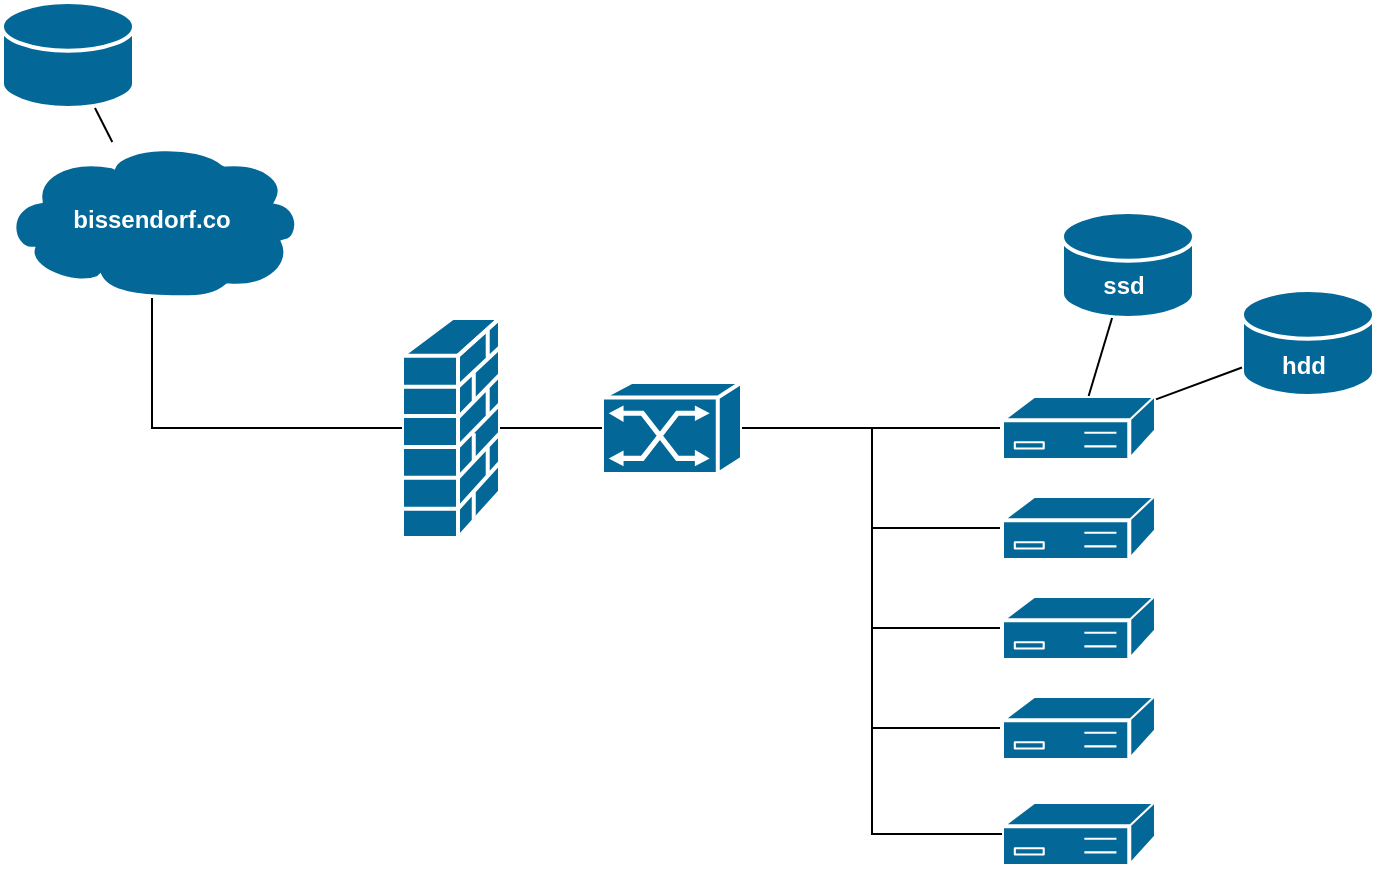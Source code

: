 <mxfile>
    <diagram id="a6L_MpejaBsTp51QHeGa" name="Current">
        <mxGraphModel dx="712" dy="1663" grid="1" gridSize="10" guides="1" tooltips="1" connect="1" arrows="1" fold="1" page="1" pageScale="1" pageWidth="850" pageHeight="1100" math="0" shadow="0">
            <root>
                <mxCell id="0"/>
                <mxCell id="1" parent="0"/>
                <mxCell id="3" value="" style="shape=mxgraph.cisco.switches.atm_switch;sketch=0;html=1;pointerEvents=1;dashed=0;fillColor=#036897;strokeColor=#ffffff;strokeWidth=2;verticalLabelPosition=bottom;verticalAlign=top;align=center;outlineConnect=0;" parent="1" vertex="1">
                    <mxGeometry x="400" y="190" width="70" height="46" as="geometry"/>
                </mxCell>
                <mxCell id="18" value="" style="edgeStyle=elbowEdgeStyle;orthogonalLoop=1;jettySize=auto;html=1;endArrow=none;endFill=0;rounded=0;" parent="1" source="3" target="27" edge="1">
                    <mxGeometry width="80" relative="1" as="geometry">
                        <mxPoint x="650" y="287" as="sourcePoint"/>
                        <mxPoint x="590" y="429.618" as="targetPoint"/>
                    </mxGeometry>
                </mxCell>
                <mxCell id="19" value="" style="edgeStyle=elbowEdgeStyle;orthogonalLoop=1;jettySize=auto;html=1;endArrow=none;endFill=0;rounded=0;" parent="1" source="3" target="26" edge="1">
                    <mxGeometry width="80" relative="1" as="geometry">
                        <mxPoint x="760" y="297" as="sourcePoint"/>
                        <mxPoint x="590" y="367.277" as="targetPoint"/>
                    </mxGeometry>
                </mxCell>
                <mxCell id="23" value="" style="edgeStyle=elbowEdgeStyle;orthogonalLoop=1;jettySize=auto;html=1;endArrow=none;endFill=0;rounded=0;" parent="1" source="3" target="22" edge="1">
                    <mxGeometry width="80" relative="1" as="geometry">
                        <mxPoint x="450" y="268.957" as="sourcePoint"/>
                        <mxPoint x="590" y="224.784" as="targetPoint"/>
                    </mxGeometry>
                </mxCell>
                <mxCell id="22" value="" style="shape=mxgraph.cisco.controllers_and_modules.3174_(desktop)_cluster_controller;sketch=0;html=1;pointerEvents=1;dashed=0;fillColor=#036897;strokeColor=#ffffff;strokeWidth=2;verticalLabelPosition=bottom;verticalAlign=top;align=center;outlineConnect=0;" parent="1" vertex="1">
                    <mxGeometry x="600" y="197" width="77" height="32" as="geometry"/>
                </mxCell>
                <mxCell id="25" value="" style="edgeStyle=elbowEdgeStyle;orthogonalLoop=1;jettySize=auto;html=1;endArrow=none;endFill=0;rounded=0;" parent="1" source="3" target="24" edge="1">
                    <mxGeometry width="80" relative="1" as="geometry">
                        <mxPoint x="450" y="283.206" as="sourcePoint"/>
                        <mxPoint x="590" y="296.031" as="targetPoint"/>
                    </mxGeometry>
                </mxCell>
                <mxCell id="24" value="" style="shape=mxgraph.cisco.controllers_and_modules.3174_(desktop)_cluster_controller;sketch=0;html=1;pointerEvents=1;dashed=0;fillColor=#036897;strokeColor=#ffffff;strokeWidth=2;verticalLabelPosition=bottom;verticalAlign=top;align=center;outlineConnect=0;" parent="1" vertex="1">
                    <mxGeometry x="600" y="247" width="77" height="32" as="geometry"/>
                </mxCell>
                <mxCell id="26" value="" style="shape=mxgraph.cisco.controllers_and_modules.3174_(desktop)_cluster_controller;sketch=0;html=1;pointerEvents=1;dashed=0;fillColor=#036897;strokeColor=#ffffff;strokeWidth=2;verticalLabelPosition=bottom;verticalAlign=top;align=center;outlineConnect=0;" parent="1" vertex="1">
                    <mxGeometry x="600" y="297" width="77" height="32" as="geometry"/>
                </mxCell>
                <mxCell id="27" value="" style="shape=mxgraph.cisco.controllers_and_modules.3174_(desktop)_cluster_controller;sketch=0;html=1;pointerEvents=1;dashed=0;fillColor=#036897;strokeColor=#ffffff;strokeWidth=2;verticalLabelPosition=bottom;verticalAlign=top;align=center;outlineConnect=0;" parent="1" vertex="1">
                    <mxGeometry x="600" y="347" width="77" height="32" as="geometry"/>
                </mxCell>
                <mxCell id="28" value="" style="shape=mxgraph.cisco.security.firewall;sketch=0;html=1;pointerEvents=1;dashed=0;fillColor=#036897;strokeColor=#ffffff;strokeWidth=2;verticalLabelPosition=bottom;verticalAlign=top;align=center;outlineConnect=0;" parent="1" vertex="1">
                    <mxGeometry x="300" y="158" width="49" height="110" as="geometry"/>
                </mxCell>
                <mxCell id="29" value="" style="shape=mxgraph.cisco.storage.relational_database;sketch=0;html=1;pointerEvents=1;dashed=0;fillColor=#036897;strokeColor=#ffffff;strokeWidth=2;verticalLabelPosition=bottom;verticalAlign=top;align=center;outlineConnect=0;" parent="1" vertex="1">
                    <mxGeometry x="630" y="105" width="66" height="53" as="geometry"/>
                </mxCell>
                <mxCell id="30" value="" style="shape=mxgraph.cisco.storage.cloud;sketch=0;html=1;pointerEvents=1;dashed=0;fillColor=#036897;strokeColor=#ffffff;strokeWidth=2;verticalLabelPosition=bottom;verticalAlign=top;align=center;outlineConnect=0;" parent="1" vertex="1">
                    <mxGeometry x="100" y="70" width="150" height="78" as="geometry"/>
                </mxCell>
                <mxCell id="31" value="" style="shape=mxgraph.cisco.storage.relational_database;sketch=0;html=1;pointerEvents=1;dashed=0;fillColor=#036897;strokeColor=#ffffff;strokeWidth=2;verticalLabelPosition=bottom;verticalAlign=top;align=center;outlineConnect=0;" parent="1" vertex="1">
                    <mxGeometry x="100" width="66" height="53" as="geometry"/>
                </mxCell>
                <mxCell id="32" value="" style="edgeStyle=orthogonalEdgeStyle;orthogonalLoop=1;jettySize=auto;html=1;rounded=0;endArrow=none;endFill=0;" parent="1" source="28" target="30" edge="1">
                    <mxGeometry width="80" relative="1" as="geometry">
                        <mxPoint x="400" y="50" as="sourcePoint"/>
                        <mxPoint x="140" y="210" as="targetPoint"/>
                    </mxGeometry>
                </mxCell>
                <mxCell id="33" value="" style="edgeStyle=none;orthogonalLoop=1;jettySize=auto;html=1;rounded=0;endArrow=none;endFill=0;" parent="1" source="31" target="30" edge="1">
                    <mxGeometry width="80" relative="1" as="geometry">
                        <mxPoint x="300" y="140" as="sourcePoint"/>
                        <mxPoint x="380" y="140" as="targetPoint"/>
                        <Array as="points"/>
                    </mxGeometry>
                </mxCell>
                <mxCell id="34" value="bissendorf.co" style="text;strokeColor=none;align=center;fillColor=none;html=1;verticalAlign=middle;whiteSpace=wrap;rounded=0;fontColor=#FFFFFF;fontStyle=1" parent="1" vertex="1">
                    <mxGeometry x="125" y="94" width="100" height="30" as="geometry"/>
                </mxCell>
                <mxCell id="35" value="" style="edgeStyle=none;orthogonalLoop=1;jettySize=auto;html=1;rounded=0;fontColor=#FFFFFF;endArrow=none;endFill=0;" parent="1" source="28" target="3" edge="1">
                    <mxGeometry width="80" relative="1" as="geometry">
                        <mxPoint x="360" y="300" as="sourcePoint"/>
                        <mxPoint x="440" y="300" as="targetPoint"/>
                        <Array as="points"/>
                    </mxGeometry>
                </mxCell>
                <mxCell id="36" value="" style="edgeStyle=none;orthogonalLoop=1;jettySize=auto;html=1;rounded=0;fontColor=#FFFFFF;endArrow=none;endFill=0;" parent="1" source="22" target="29" edge="1">
                    <mxGeometry width="80" relative="1" as="geometry">
                        <mxPoint x="480" y="360" as="sourcePoint"/>
                        <mxPoint x="560" y="360" as="targetPoint"/>
                        <Array as="points"/>
                    </mxGeometry>
                </mxCell>
                <mxCell id="37" value="" style="shape=mxgraph.cisco.controllers_and_modules.3174_(desktop)_cluster_controller;sketch=0;html=1;pointerEvents=1;dashed=0;fillColor=#036897;strokeColor=#ffffff;strokeWidth=2;verticalLabelPosition=bottom;verticalAlign=top;align=center;outlineConnect=0;" parent="1" vertex="1">
                    <mxGeometry x="600" y="400" width="77" height="32" as="geometry"/>
                </mxCell>
                <mxCell id="38" value="" style="edgeStyle=elbowEdgeStyle;orthogonalLoop=1;jettySize=auto;html=1;endArrow=none;endFill=0;rounded=0;" parent="1" source="3" target="37" edge="1">
                    <mxGeometry width="80" relative="1" as="geometry">
                        <mxPoint x="480" y="223" as="sourcePoint"/>
                        <mxPoint x="610" y="373" as="targetPoint"/>
                    </mxGeometry>
                </mxCell>
                <mxCell id="39" value="" style="shape=mxgraph.cisco.storage.relational_database;sketch=0;html=1;pointerEvents=1;dashed=0;fillColor=#036897;strokeColor=#ffffff;strokeWidth=2;verticalLabelPosition=bottom;verticalAlign=top;align=center;outlineConnect=0;" vertex="1" parent="1">
                    <mxGeometry x="720" y="144" width="66" height="53" as="geometry"/>
                </mxCell>
                <mxCell id="40" value="" style="edgeStyle=none;orthogonalLoop=1;jettySize=auto;html=1;endArrow=none;endFill=0;" edge="1" parent="1" source="22" target="39">
                    <mxGeometry width="80" relative="1" as="geometry">
                        <mxPoint x="580" y="140" as="sourcePoint"/>
                        <mxPoint x="660" y="140" as="targetPoint"/>
                        <Array as="points"/>
                    </mxGeometry>
                </mxCell>
                <mxCell id="41" value="ssd" style="text;strokeColor=none;align=center;fillColor=none;html=1;verticalAlign=middle;whiteSpace=wrap;rounded=0;fontColor=#FFFFFF;fontStyle=1" vertex="1" parent="1">
                    <mxGeometry x="626" y="127" width="70" height="30" as="geometry"/>
                </mxCell>
                <mxCell id="42" value="hdd" style="text;strokeColor=none;align=center;fillColor=none;html=1;verticalAlign=middle;whiteSpace=wrap;rounded=0;fontColor=#FFFFFF;fontStyle=1" vertex="1" parent="1">
                    <mxGeometry x="716" y="167" width="70" height="30" as="geometry"/>
                </mxCell>
            </root>
        </mxGraphModel>
    </diagram>
</mxfile>